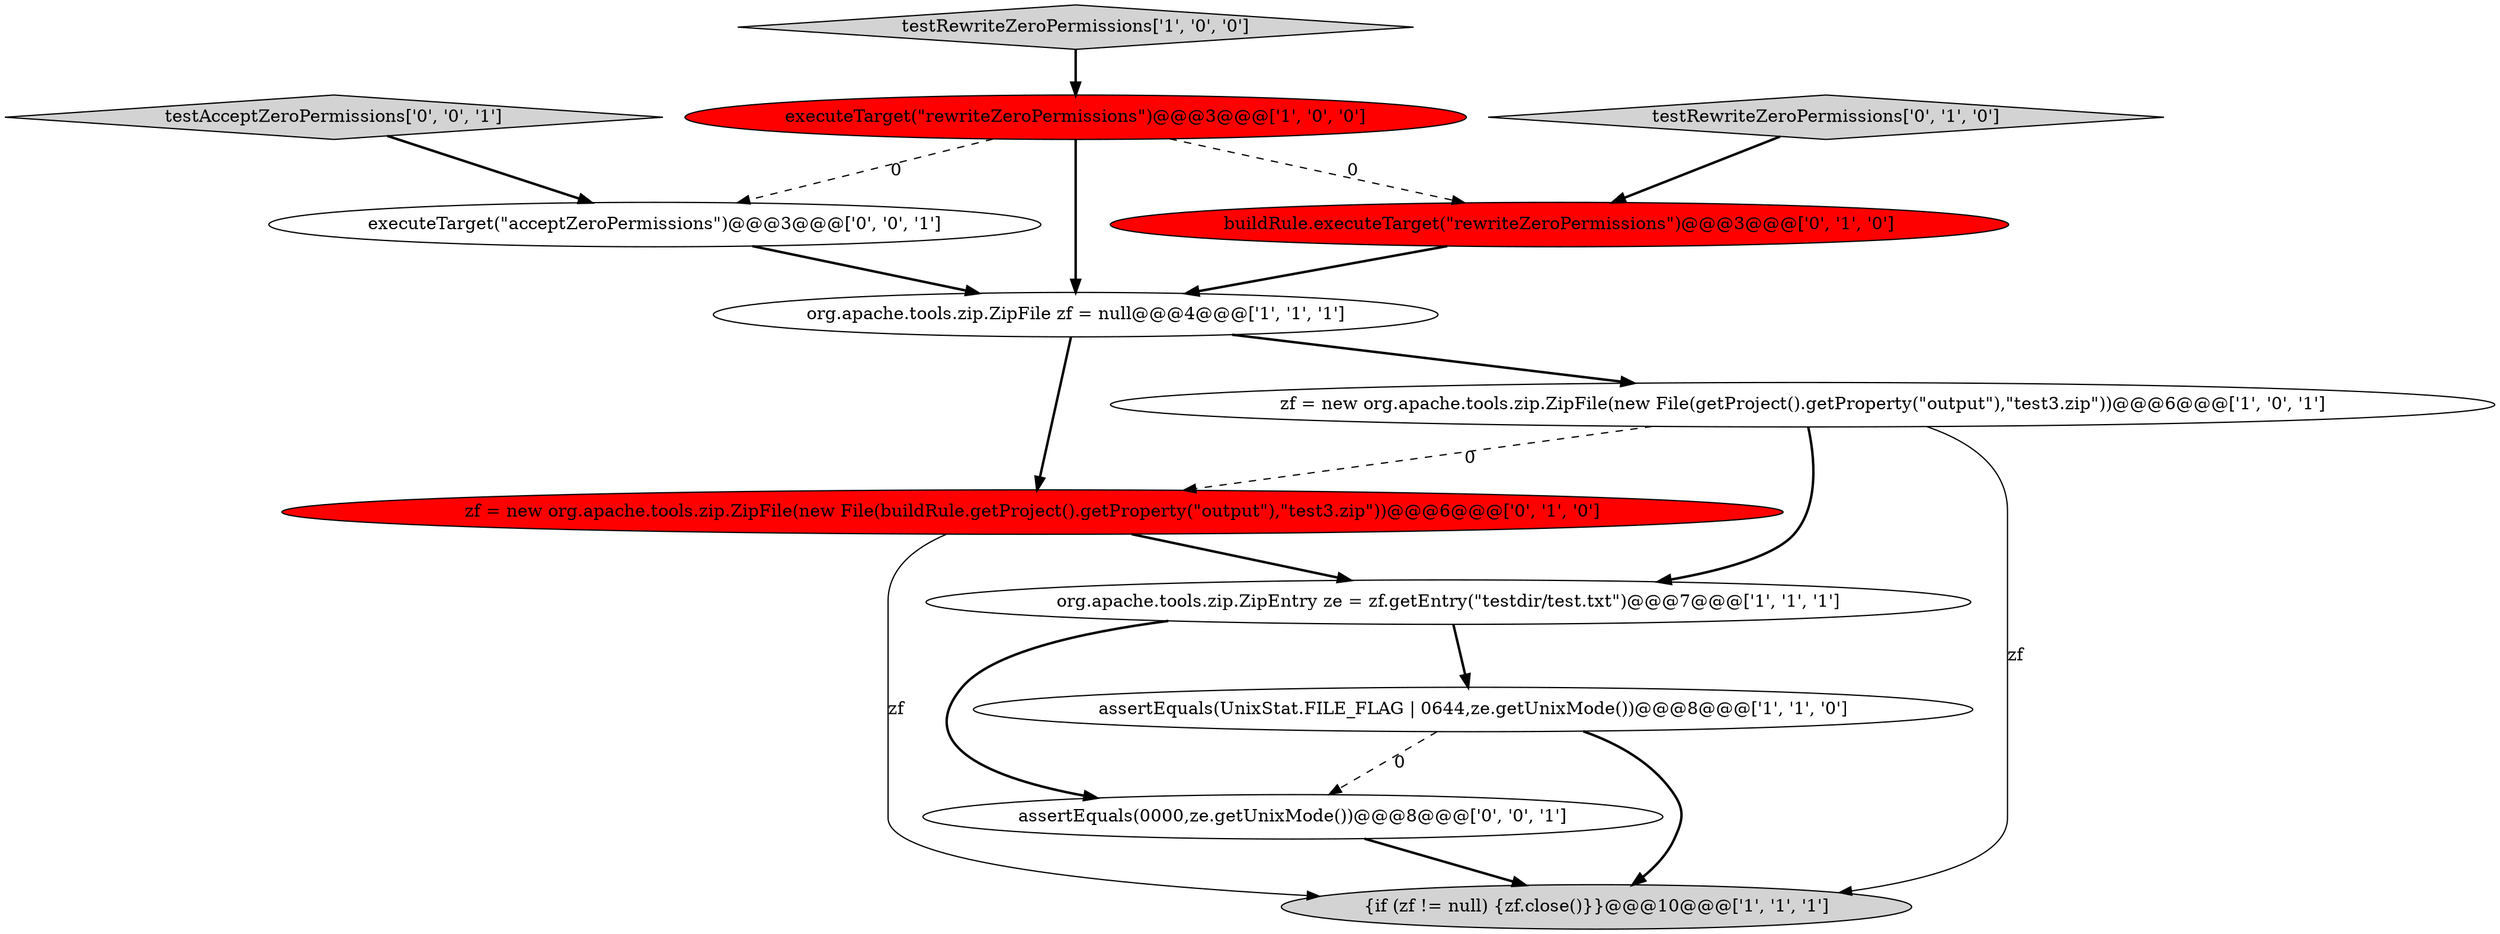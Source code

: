 digraph {
11 [style = filled, label = "assertEquals(0000,ze.getUnixMode())@@@8@@@['0', '0', '1']", fillcolor = white, shape = ellipse image = "AAA0AAABBB3BBB"];
4 [style = filled, label = "{if (zf != null) {zf.close()}}@@@10@@@['1', '1', '1']", fillcolor = lightgray, shape = ellipse image = "AAA0AAABBB1BBB"];
7 [style = filled, label = "buildRule.executeTarget(\"rewriteZeroPermissions\")@@@3@@@['0', '1', '0']", fillcolor = red, shape = ellipse image = "AAA1AAABBB2BBB"];
0 [style = filled, label = "org.apache.tools.zip.ZipEntry ze = zf.getEntry(\"testdir/test.txt\")@@@7@@@['1', '1', '1']", fillcolor = white, shape = ellipse image = "AAA0AAABBB1BBB"];
2 [style = filled, label = "assertEquals(UnixStat.FILE_FLAG | 0644,ze.getUnixMode())@@@8@@@['1', '1', '0']", fillcolor = white, shape = ellipse image = "AAA0AAABBB1BBB"];
5 [style = filled, label = "zf = new org.apache.tools.zip.ZipFile(new File(getProject().getProperty(\"output\"),\"test3.zip\"))@@@6@@@['1', '0', '1']", fillcolor = white, shape = ellipse image = "AAA0AAABBB1BBB"];
10 [style = filled, label = "testAcceptZeroPermissions['0', '0', '1']", fillcolor = lightgray, shape = diamond image = "AAA0AAABBB3BBB"];
1 [style = filled, label = "executeTarget(\"rewriteZeroPermissions\")@@@3@@@['1', '0', '0']", fillcolor = red, shape = ellipse image = "AAA1AAABBB1BBB"];
9 [style = filled, label = "testRewriteZeroPermissions['0', '1', '0']", fillcolor = lightgray, shape = diamond image = "AAA0AAABBB2BBB"];
3 [style = filled, label = "org.apache.tools.zip.ZipFile zf = null@@@4@@@['1', '1', '1']", fillcolor = white, shape = ellipse image = "AAA0AAABBB1BBB"];
6 [style = filled, label = "testRewriteZeroPermissions['1', '0', '0']", fillcolor = lightgray, shape = diamond image = "AAA0AAABBB1BBB"];
12 [style = filled, label = "executeTarget(\"acceptZeroPermissions\")@@@3@@@['0', '0', '1']", fillcolor = white, shape = ellipse image = "AAA0AAABBB3BBB"];
8 [style = filled, label = "zf = new org.apache.tools.zip.ZipFile(new File(buildRule.getProject().getProperty(\"output\"),\"test3.zip\"))@@@6@@@['0', '1', '0']", fillcolor = red, shape = ellipse image = "AAA1AAABBB2BBB"];
1->3 [style = bold, label=""];
8->0 [style = bold, label=""];
5->8 [style = dashed, label="0"];
6->1 [style = bold, label=""];
0->11 [style = bold, label=""];
11->4 [style = bold, label=""];
1->12 [style = dashed, label="0"];
3->5 [style = bold, label=""];
12->3 [style = bold, label=""];
2->11 [style = dashed, label="0"];
1->7 [style = dashed, label="0"];
5->0 [style = bold, label=""];
9->7 [style = bold, label=""];
8->4 [style = solid, label="zf"];
2->4 [style = bold, label=""];
10->12 [style = bold, label=""];
3->8 [style = bold, label=""];
7->3 [style = bold, label=""];
0->2 [style = bold, label=""];
5->4 [style = solid, label="zf"];
}
